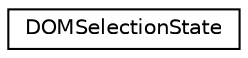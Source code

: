 digraph "Graphical Class Hierarchy"
{
 // LATEX_PDF_SIZE
  edge [fontname="Helvetica",fontsize="10",labelfontname="Helvetica",labelfontsize="10"];
  node [fontname="Helvetica",fontsize="10",shape=record];
  rankdir="LR";
  Node0 [label="DOMSelectionState",height=0.2,width=0.4,color="black", fillcolor="white", style="filled",URL="$classDOMSelectionState.html",tooltip=" "];
}
